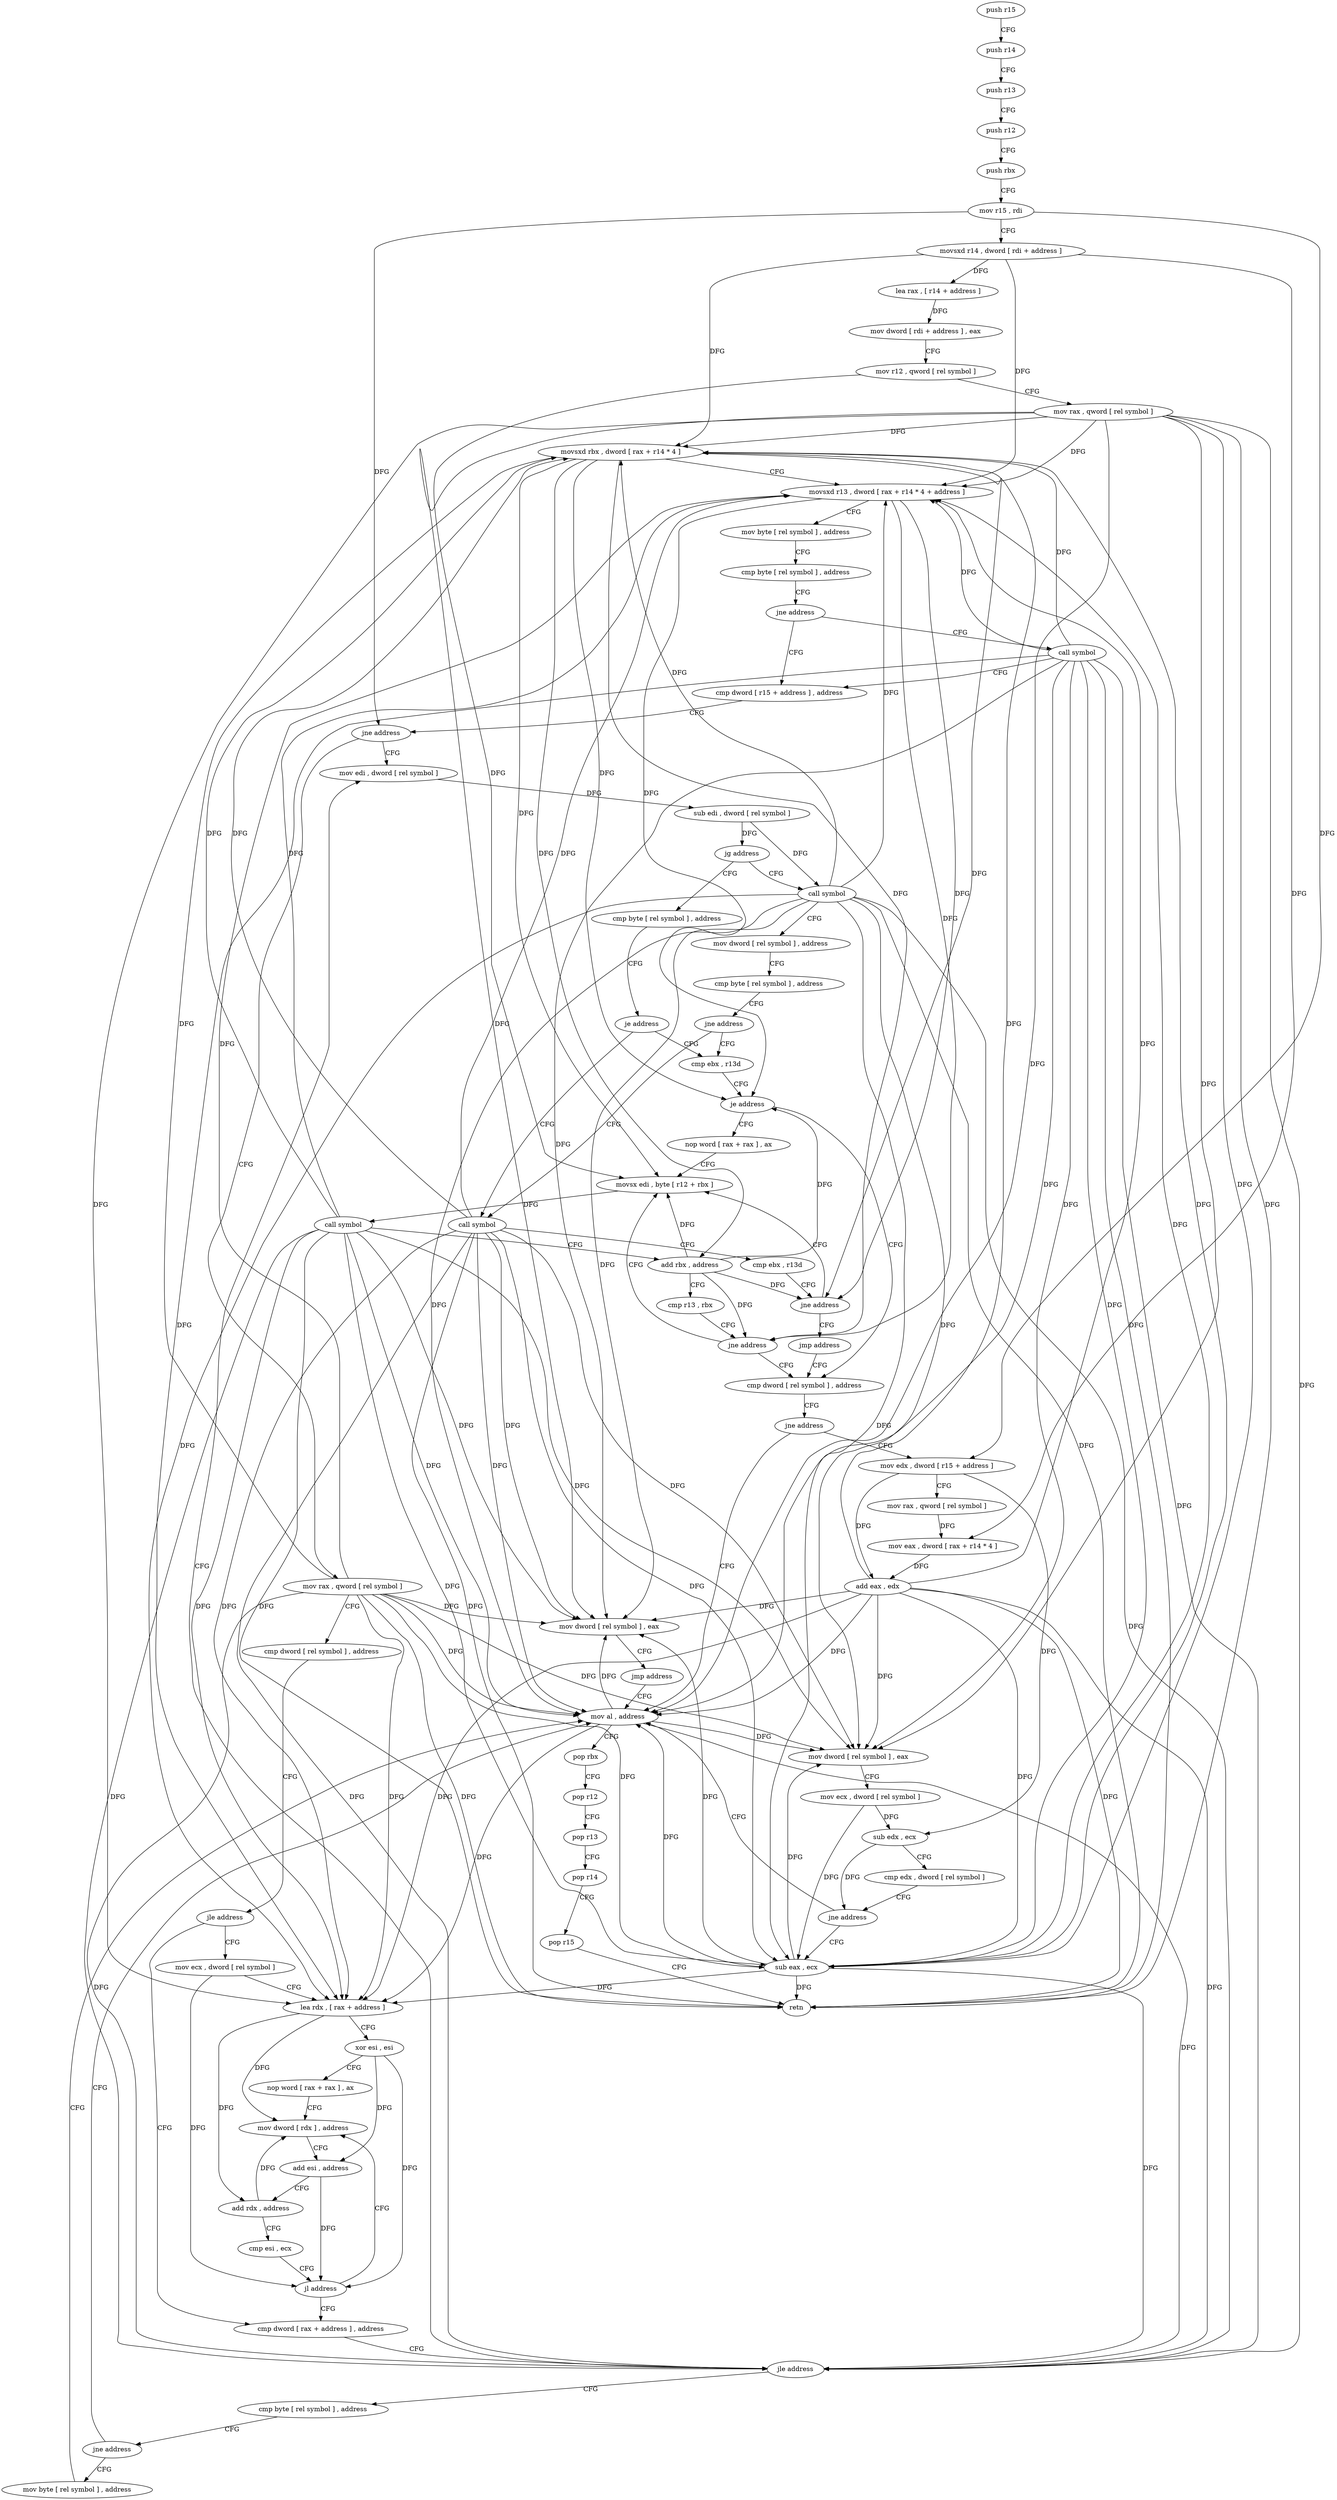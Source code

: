 digraph "func" {
"4209776" [label = "push r15" ]
"4209778" [label = "push r14" ]
"4209780" [label = "push r13" ]
"4209782" [label = "push r12" ]
"4209784" [label = "push rbx" ]
"4209785" [label = "mov r15 , rdi" ]
"4209788" [label = "movsxd r14 , dword [ rdi + address ]" ]
"4209792" [label = "lea rax , [ r14 + address ]" ]
"4209796" [label = "mov dword [ rdi + address ] , eax" ]
"4209799" [label = "mov r12 , qword [ rel symbol ]" ]
"4209806" [label = "mov rax , qword [ rel symbol ]" ]
"4209813" [label = "movsxd rbx , dword [ rax + r14 * 4 ]" ]
"4209817" [label = "movsxd r13 , dword [ rax + r14 * 4 + address ]" ]
"4209822" [label = "mov byte [ rel symbol ] , address" ]
"4209829" [label = "cmp byte [ rel symbol ] , address" ]
"4209836" [label = "jne address" ]
"4209843" [label = "cmp dword [ r15 + address ] , address" ]
"4209838" [label = "call symbol" ]
"4209848" [label = "jne address" ]
"4209915" [label = "mov edi , dword [ rel symbol ]" ]
"4209850" [label = "mov rax , qword [ rel symbol ]" ]
"4209921" [label = "sub edi , dword [ rel symbol ]" ]
"4209927" [label = "jg address" ]
"4210029" [label = "call symbol" ]
"4209929" [label = "cmp byte [ rel symbol ] , address" ]
"4209857" [label = "cmp dword [ rel symbol ] , address" ]
"4209864" [label = "jle address" ]
"4209905" [label = "cmp dword [ rax + address ] , address" ]
"4209866" [label = "mov ecx , dword [ rel symbol ]" ]
"4210034" [label = "mov dword [ rel symbol ] , address" ]
"4210044" [label = "cmp byte [ rel symbol ] , address" ]
"4210051" [label = "jne address" ]
"4209938" [label = "cmp ebx , r13d" ]
"4210053" [label = "call symbol" ]
"4209936" [label = "je address" ]
"4209909" [label = "jle address" ]
"4210065" [label = "cmp byte [ rel symbol ] , address" ]
"4209872" [label = "lea rdx , [ rax + address ]" ]
"4209876" [label = "xor esi , esi" ]
"4209878" [label = "nop word [ rax + rax ] , ax" ]
"4209888" [label = "mov dword [ rdx ] , address" ]
"4209941" [label = "je address" ]
"4209971" [label = "cmp dword [ rel symbol ] , address" ]
"4209943" [label = "nop word [ rax + rax ] , ax" ]
"4210058" [label = "cmp ebx , r13d" ]
"4210061" [label = "jne address" ]
"4209952" [label = "movsx edi , byte [ r12 + rbx ]" ]
"4210063" [label = "jmp address" ]
"4210072" [label = "jne address" ]
"4210081" [label = "mov al , address" ]
"4210074" [label = "mov byte [ rel symbol ] , address" ]
"4209894" [label = "add esi , address" ]
"4209897" [label = "add rdx , address" ]
"4209901" [label = "cmp esi , ecx" ]
"4209903" [label = "jl address" ]
"4209978" [label = "jne address" ]
"4209980" [label = "mov edx , dword [ r15 + address ]" ]
"4209957" [label = "call symbol" ]
"4209962" [label = "add rbx , address" ]
"4209966" [label = "cmp r13 , rbx" ]
"4209969" [label = "jne address" ]
"4210083" [label = "pop rbx" ]
"4210084" [label = "pop r12" ]
"4210086" [label = "pop r13" ]
"4210088" [label = "pop r14" ]
"4210090" [label = "pop r15" ]
"4210092" [label = "retn" ]
"4209984" [label = "mov rax , qword [ rel symbol ]" ]
"4209991" [label = "mov eax , dword [ rax + r14 * 4 ]" ]
"4209995" [label = "add eax , edx" ]
"4209997" [label = "mov dword [ rel symbol ] , eax" ]
"4210003" [label = "mov ecx , dword [ rel symbol ]" ]
"4210009" [label = "sub edx , ecx" ]
"4210011" [label = "cmp edx , dword [ rel symbol ]" ]
"4210017" [label = "jne address" ]
"4210019" [label = "sub eax , ecx" ]
"4210021" [label = "mov dword [ rel symbol ] , eax" ]
"4210027" [label = "jmp address" ]
"4209776" -> "4209778" [ label = "CFG" ]
"4209778" -> "4209780" [ label = "CFG" ]
"4209780" -> "4209782" [ label = "CFG" ]
"4209782" -> "4209784" [ label = "CFG" ]
"4209784" -> "4209785" [ label = "CFG" ]
"4209785" -> "4209788" [ label = "CFG" ]
"4209785" -> "4209848" [ label = "DFG" ]
"4209785" -> "4209980" [ label = "DFG" ]
"4209788" -> "4209792" [ label = "DFG" ]
"4209788" -> "4209813" [ label = "DFG" ]
"4209788" -> "4209817" [ label = "DFG" ]
"4209788" -> "4209991" [ label = "DFG" ]
"4209792" -> "4209796" [ label = "DFG" ]
"4209796" -> "4209799" [ label = "CFG" ]
"4209799" -> "4209806" [ label = "CFG" ]
"4209799" -> "4209952" [ label = "DFG" ]
"4209806" -> "4209813" [ label = "DFG" ]
"4209806" -> "4209817" [ label = "DFG" ]
"4209806" -> "4209909" [ label = "DFG" ]
"4209806" -> "4209872" [ label = "DFG" ]
"4209806" -> "4210081" [ label = "DFG" ]
"4209806" -> "4210092" [ label = "DFG" ]
"4209806" -> "4209997" [ label = "DFG" ]
"4209806" -> "4210019" [ label = "DFG" ]
"4209806" -> "4210021" [ label = "DFG" ]
"4209813" -> "4209817" [ label = "CFG" ]
"4209813" -> "4209941" [ label = "DFG" ]
"4209813" -> "4210061" [ label = "DFG" ]
"4209813" -> "4209952" [ label = "DFG" ]
"4209813" -> "4209962" [ label = "DFG" ]
"4209813" -> "4209969" [ label = "DFG" ]
"4209817" -> "4209822" [ label = "CFG" ]
"4209817" -> "4209941" [ label = "DFG" ]
"4209817" -> "4210061" [ label = "DFG" ]
"4209817" -> "4209969" [ label = "DFG" ]
"4209822" -> "4209829" [ label = "CFG" ]
"4209829" -> "4209836" [ label = "CFG" ]
"4209836" -> "4209843" [ label = "CFG" ]
"4209836" -> "4209838" [ label = "CFG" ]
"4209843" -> "4209848" [ label = "CFG" ]
"4209838" -> "4209843" [ label = "CFG" ]
"4209838" -> "4209813" [ label = "DFG" ]
"4209838" -> "4209817" [ label = "DFG" ]
"4209838" -> "4209909" [ label = "DFG" ]
"4209838" -> "4209872" [ label = "DFG" ]
"4209838" -> "4210081" [ label = "DFG" ]
"4209838" -> "4210092" [ label = "DFG" ]
"4209838" -> "4209997" [ label = "DFG" ]
"4209838" -> "4210019" [ label = "DFG" ]
"4209838" -> "4210021" [ label = "DFG" ]
"4209848" -> "4209915" [ label = "CFG" ]
"4209848" -> "4209850" [ label = "CFG" ]
"4209915" -> "4209921" [ label = "DFG" ]
"4209850" -> "4209857" [ label = "CFG" ]
"4209850" -> "4209813" [ label = "DFG" ]
"4209850" -> "4209817" [ label = "DFG" ]
"4209850" -> "4209909" [ label = "DFG" ]
"4209850" -> "4209872" [ label = "DFG" ]
"4209850" -> "4210081" [ label = "DFG" ]
"4209850" -> "4210092" [ label = "DFG" ]
"4209850" -> "4209997" [ label = "DFG" ]
"4209850" -> "4210019" [ label = "DFG" ]
"4209850" -> "4210021" [ label = "DFG" ]
"4209921" -> "4209927" [ label = "DFG" ]
"4209921" -> "4210029" [ label = "DFG" ]
"4209927" -> "4210029" [ label = "CFG" ]
"4209927" -> "4209929" [ label = "CFG" ]
"4210029" -> "4210034" [ label = "CFG" ]
"4210029" -> "4209813" [ label = "DFG" ]
"4210029" -> "4209817" [ label = "DFG" ]
"4210029" -> "4209909" [ label = "DFG" ]
"4210029" -> "4209872" [ label = "DFG" ]
"4210029" -> "4210081" [ label = "DFG" ]
"4210029" -> "4210092" [ label = "DFG" ]
"4210029" -> "4209997" [ label = "DFG" ]
"4210029" -> "4210019" [ label = "DFG" ]
"4210029" -> "4210021" [ label = "DFG" ]
"4209929" -> "4209936" [ label = "CFG" ]
"4209857" -> "4209864" [ label = "CFG" ]
"4209864" -> "4209905" [ label = "CFG" ]
"4209864" -> "4209866" [ label = "CFG" ]
"4209905" -> "4209909" [ label = "CFG" ]
"4209866" -> "4209872" [ label = "CFG" ]
"4209866" -> "4209903" [ label = "DFG" ]
"4210034" -> "4210044" [ label = "CFG" ]
"4210044" -> "4210051" [ label = "CFG" ]
"4210051" -> "4209938" [ label = "CFG" ]
"4210051" -> "4210053" [ label = "CFG" ]
"4209938" -> "4209941" [ label = "CFG" ]
"4210053" -> "4210058" [ label = "CFG" ]
"4210053" -> "4209909" [ label = "DFG" ]
"4210053" -> "4209872" [ label = "DFG" ]
"4210053" -> "4209813" [ label = "DFG" ]
"4210053" -> "4209817" [ label = "DFG" ]
"4210053" -> "4210081" [ label = "DFG" ]
"4210053" -> "4210092" [ label = "DFG" ]
"4210053" -> "4209997" [ label = "DFG" ]
"4210053" -> "4210019" [ label = "DFG" ]
"4210053" -> "4210021" [ label = "DFG" ]
"4209936" -> "4210053" [ label = "CFG" ]
"4209936" -> "4209938" [ label = "CFG" ]
"4209909" -> "4210065" [ label = "CFG" ]
"4209909" -> "4209915" [ label = "CFG" ]
"4210065" -> "4210072" [ label = "CFG" ]
"4209872" -> "4209876" [ label = "CFG" ]
"4209872" -> "4209888" [ label = "DFG" ]
"4209872" -> "4209897" [ label = "DFG" ]
"4209876" -> "4209878" [ label = "CFG" ]
"4209876" -> "4209894" [ label = "DFG" ]
"4209876" -> "4209903" [ label = "DFG" ]
"4209878" -> "4209888" [ label = "CFG" ]
"4209888" -> "4209894" [ label = "CFG" ]
"4209941" -> "4209971" [ label = "CFG" ]
"4209941" -> "4209943" [ label = "CFG" ]
"4209971" -> "4209978" [ label = "CFG" ]
"4209943" -> "4209952" [ label = "CFG" ]
"4210058" -> "4210061" [ label = "CFG" ]
"4210061" -> "4209952" [ label = "CFG" ]
"4210061" -> "4210063" [ label = "CFG" ]
"4209952" -> "4209957" [ label = "DFG" ]
"4210063" -> "4209971" [ label = "CFG" ]
"4210072" -> "4210081" [ label = "CFG" ]
"4210072" -> "4210074" [ label = "CFG" ]
"4210081" -> "4210083" [ label = "CFG" ]
"4210081" -> "4209909" [ label = "DFG" ]
"4210081" -> "4209872" [ label = "DFG" ]
"4210081" -> "4209997" [ label = "DFG" ]
"4210081" -> "4210021" [ label = "DFG" ]
"4210074" -> "4210081" [ label = "CFG" ]
"4209894" -> "4209897" [ label = "CFG" ]
"4209894" -> "4209903" [ label = "DFG" ]
"4209897" -> "4209901" [ label = "CFG" ]
"4209897" -> "4209888" [ label = "DFG" ]
"4209901" -> "4209903" [ label = "CFG" ]
"4209903" -> "4209888" [ label = "CFG" ]
"4209903" -> "4209905" [ label = "CFG" ]
"4209978" -> "4210081" [ label = "CFG" ]
"4209978" -> "4209980" [ label = "CFG" ]
"4209980" -> "4209984" [ label = "CFG" ]
"4209980" -> "4209995" [ label = "DFG" ]
"4209980" -> "4210009" [ label = "DFG" ]
"4209957" -> "4209962" [ label = "CFG" ]
"4209957" -> "4209909" [ label = "DFG" ]
"4209957" -> "4209872" [ label = "DFG" ]
"4209957" -> "4209813" [ label = "DFG" ]
"4209957" -> "4209817" [ label = "DFG" ]
"4209957" -> "4210081" [ label = "DFG" ]
"4209957" -> "4210092" [ label = "DFG" ]
"4209957" -> "4209997" [ label = "DFG" ]
"4209957" -> "4210019" [ label = "DFG" ]
"4209957" -> "4210021" [ label = "DFG" ]
"4209962" -> "4209966" [ label = "CFG" ]
"4209962" -> "4209952" [ label = "DFG" ]
"4209962" -> "4209941" [ label = "DFG" ]
"4209962" -> "4210061" [ label = "DFG" ]
"4209962" -> "4209969" [ label = "DFG" ]
"4209966" -> "4209969" [ label = "CFG" ]
"4209969" -> "4209952" [ label = "CFG" ]
"4209969" -> "4209971" [ label = "CFG" ]
"4210083" -> "4210084" [ label = "CFG" ]
"4210084" -> "4210086" [ label = "CFG" ]
"4210086" -> "4210088" [ label = "CFG" ]
"4210088" -> "4210090" [ label = "CFG" ]
"4210090" -> "4210092" [ label = "CFG" ]
"4209984" -> "4209991" [ label = "DFG" ]
"4209991" -> "4209995" [ label = "DFG" ]
"4209995" -> "4209997" [ label = "DFG" ]
"4209995" -> "4209909" [ label = "DFG" ]
"4209995" -> "4209872" [ label = "DFG" ]
"4209995" -> "4210081" [ label = "DFG" ]
"4209995" -> "4209813" [ label = "DFG" ]
"4209995" -> "4209817" [ label = "DFG" ]
"4209995" -> "4210092" [ label = "DFG" ]
"4209995" -> "4210019" [ label = "DFG" ]
"4209995" -> "4210021" [ label = "DFG" ]
"4209997" -> "4210003" [ label = "CFG" ]
"4210003" -> "4210009" [ label = "DFG" ]
"4210003" -> "4210019" [ label = "DFG" ]
"4210009" -> "4210011" [ label = "CFG" ]
"4210009" -> "4210017" [ label = "DFG" ]
"4210011" -> "4210017" [ label = "CFG" ]
"4210017" -> "4210081" [ label = "CFG" ]
"4210017" -> "4210019" [ label = "CFG" ]
"4210019" -> "4210021" [ label = "DFG" ]
"4210019" -> "4209909" [ label = "DFG" ]
"4210019" -> "4209872" [ label = "DFG" ]
"4210019" -> "4210081" [ label = "DFG" ]
"4210019" -> "4209997" [ label = "DFG" ]
"4210019" -> "4209813" [ label = "DFG" ]
"4210019" -> "4209817" [ label = "DFG" ]
"4210019" -> "4210092" [ label = "DFG" ]
"4210021" -> "4210027" [ label = "CFG" ]
"4210027" -> "4210081" [ label = "CFG" ]
}

